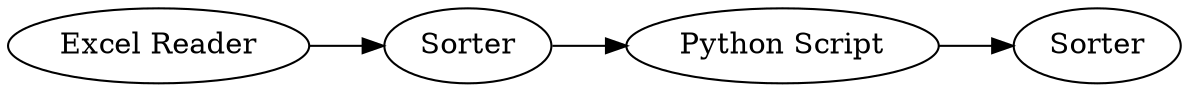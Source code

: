 digraph {
	2 -> 5
	6 -> 2
	1 -> 6
	1 [label="Excel Reader"]
	2 [label="Python Script"]
	5 [label=Sorter]
	6 [label=Sorter]
	rankdir=LR
}
